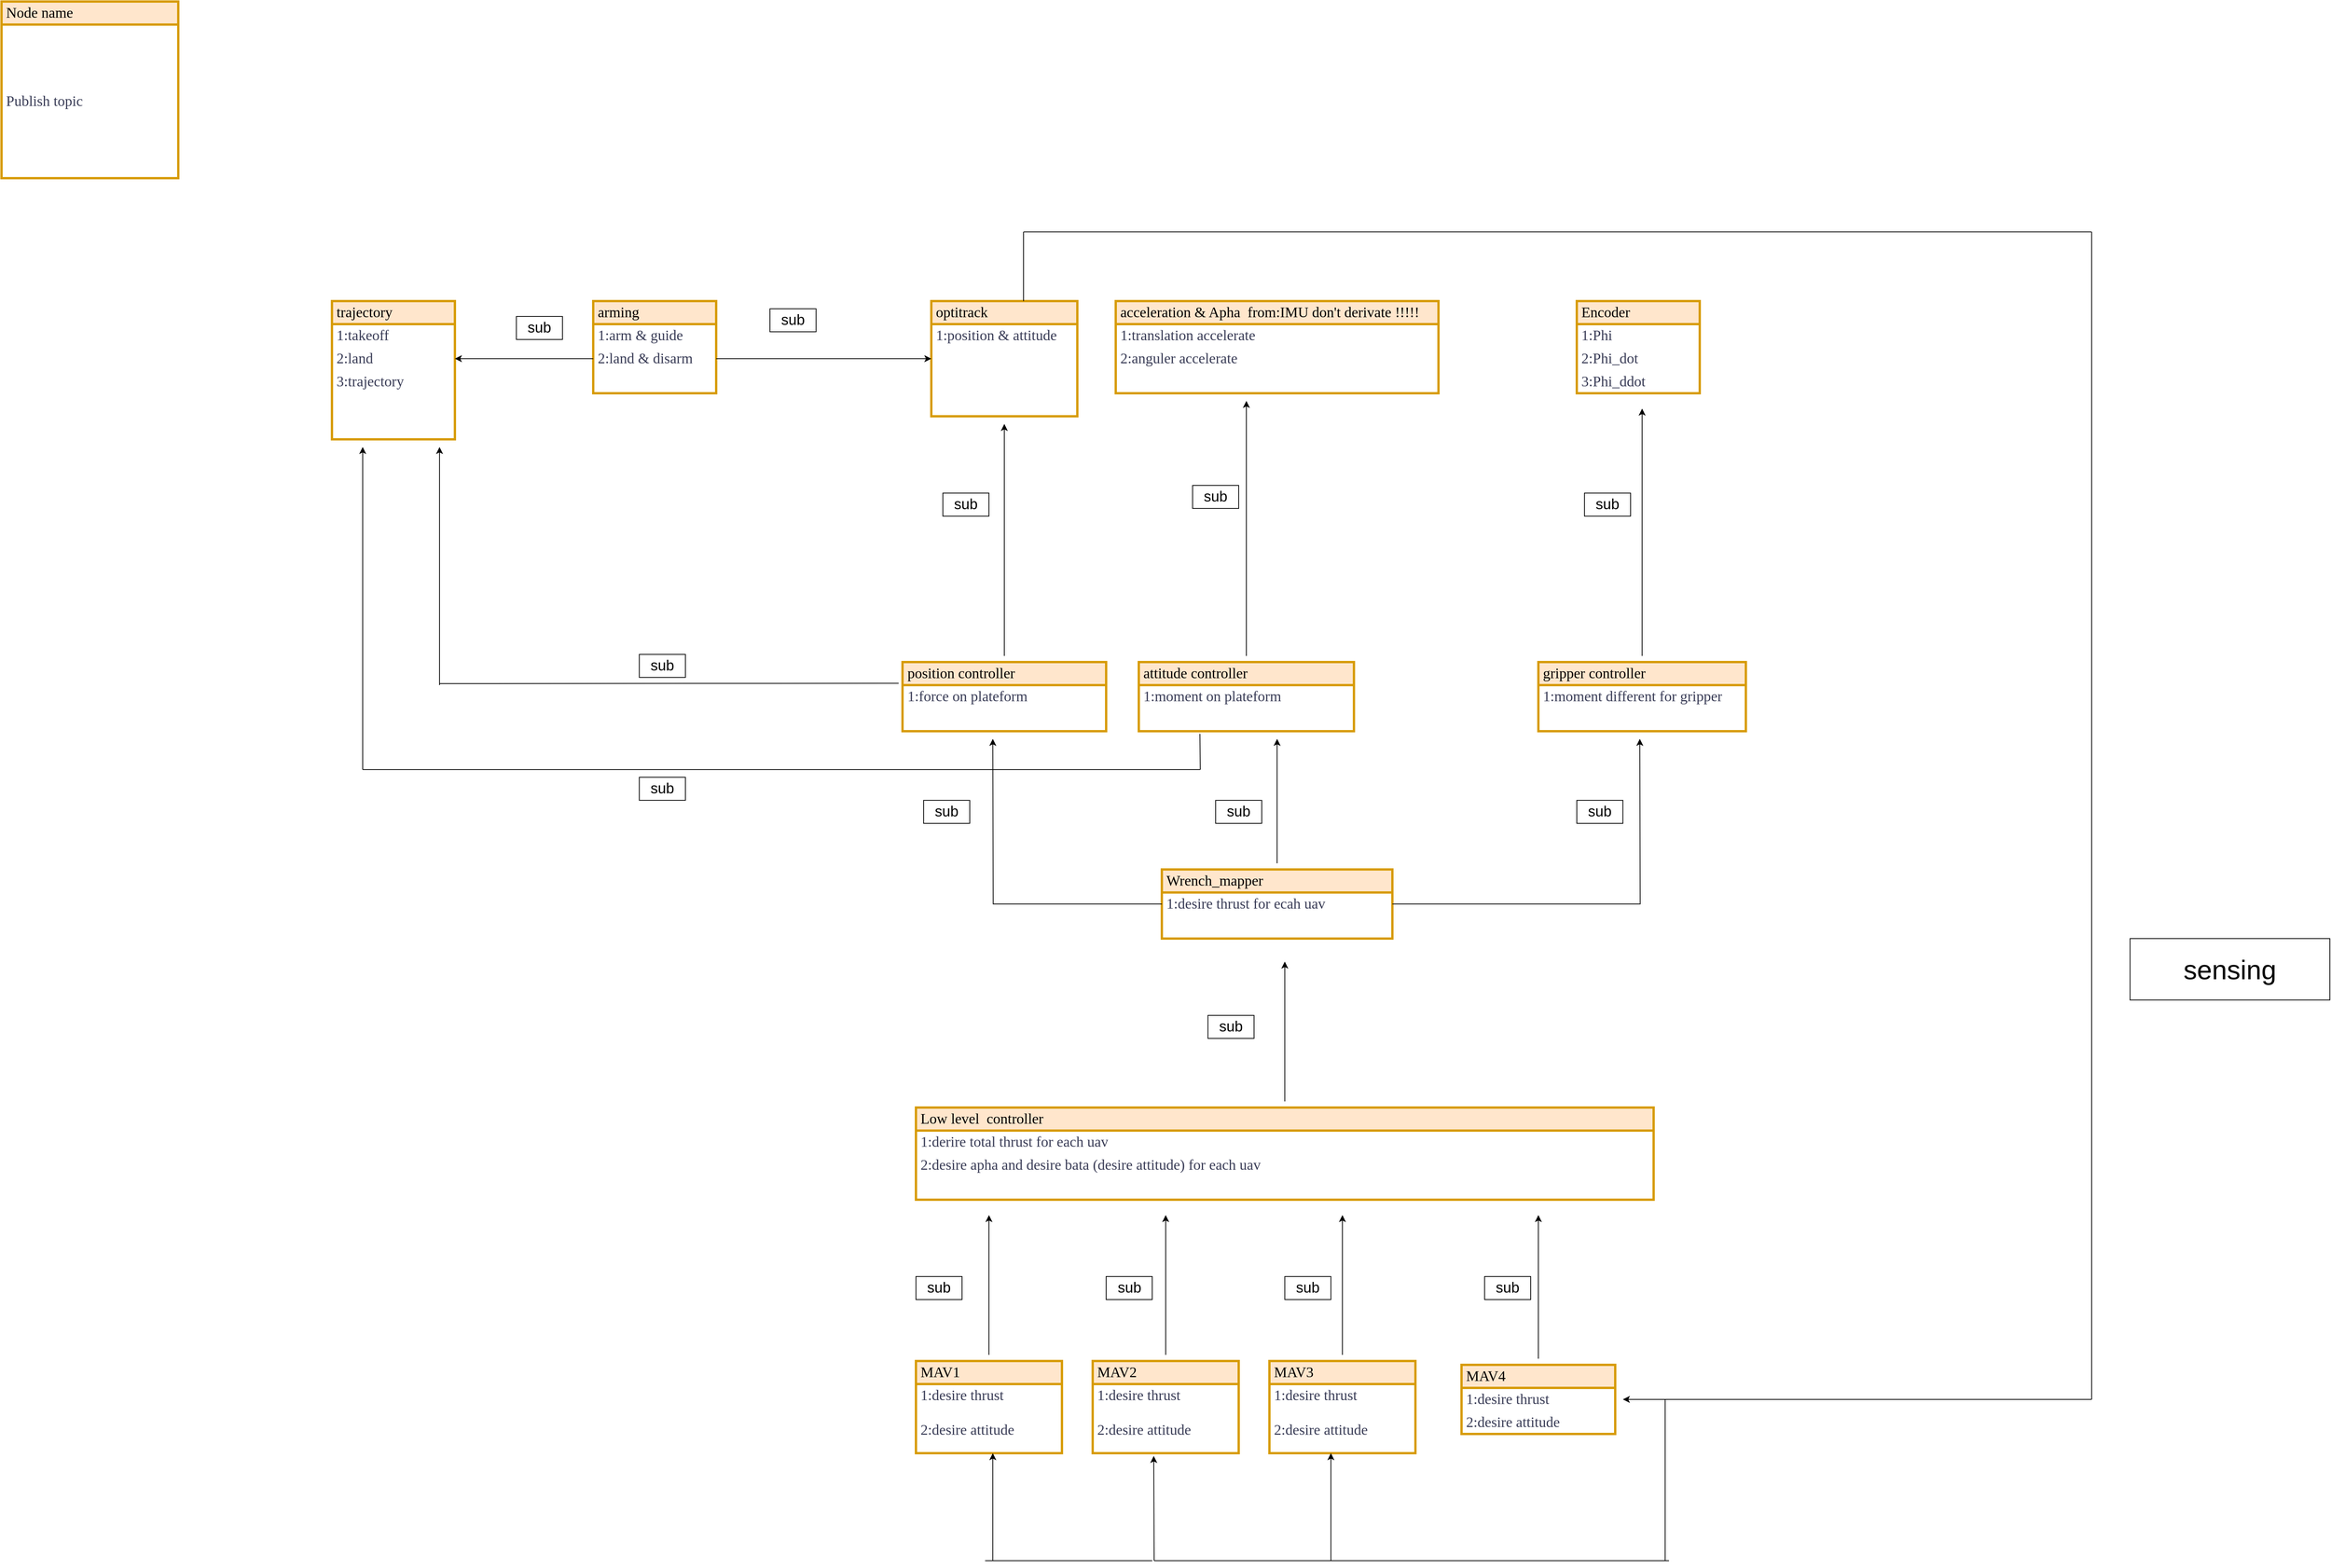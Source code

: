<mxfile version="23.1.1" type="github">
  <diagram name="第 1 页" id="OqDtIJGSf-YPzuiZSjEt">
    <mxGraphModel dx="6314" dy="4362" grid="1" gridSize="10" guides="1" tooltips="1" connect="1" arrows="1" fold="1" page="1" pageScale="1" pageWidth="4681" pageHeight="3300" math="0" shadow="0">
      <root>
        <mxCell id="0" />
        <mxCell id="1" parent="0" />
        <mxCell id="TXCej7L_n-7z-eu7B_dZ-6" value="trajectory" style="swimlane;fontStyle=0;childLayout=stackLayout;horizontal=1;startSize=30;horizontalStack=0;resizeParent=1;resizeParentMax=0;resizeLast=0;collapsible=1;marginBottom=0;whiteSpace=wrap;html=1;labelBackgroundColor=none;strokeWidth=3;align=left;verticalAlign=middle;spacingLeft=4;spacingRight=4;fontFamily=Times New Roman;fontSize=19;fillColor=#ffe6cc;strokeColor=#d79b00;perimeterSpacing=8;swimlaneLine=1;rounded=0;glass=0;shadow=0;" parent="1" vertex="1">
          <mxGeometry x="430" y="220" width="160" height="180" as="geometry" />
        </mxCell>
        <mxCell id="TXCej7L_n-7z-eu7B_dZ-7" value="1:takeoff" style="text;strokeColor=none;fillColor=none;align=left;verticalAlign=middle;spacingLeft=4;spacingRight=4;overflow=hidden;points=[[0,0.5],[1,0.5]];portConstraint=eastwest;rotatable=0;whiteSpace=wrap;html=1;fontSize=19;fontFamily=Times New Roman;fontColor=#393C56;" parent="TXCej7L_n-7z-eu7B_dZ-6" vertex="1">
          <mxGeometry y="30" width="160" height="30" as="geometry" />
        </mxCell>
        <mxCell id="TXCej7L_n-7z-eu7B_dZ-8" value="2:land" style="text;strokeColor=none;fillColor=none;align=left;verticalAlign=middle;spacingLeft=4;spacingRight=4;overflow=hidden;points=[[0,0.5],[1,0.5]];portConstraint=eastwest;rotatable=0;whiteSpace=wrap;html=1;fontSize=19;fontFamily=Times New Roman;fontColor=#393C56;" parent="TXCej7L_n-7z-eu7B_dZ-6" vertex="1">
          <mxGeometry y="60" width="160" height="30" as="geometry" />
        </mxCell>
        <mxCell id="TXCej7L_n-7z-eu7B_dZ-9" value="3:trajectory" style="text;strokeColor=none;fillColor=none;align=left;verticalAlign=middle;spacingLeft=4;spacingRight=4;overflow=hidden;points=[[0,0.5],[1,0.5]];portConstraint=eastwest;rotatable=0;whiteSpace=wrap;html=1;fontSize=19;fontFamily=Times New Roman;fontColor=#393C56;" parent="TXCej7L_n-7z-eu7B_dZ-6" vertex="1">
          <mxGeometry y="90" width="160" height="30" as="geometry" />
        </mxCell>
        <mxCell id="TXCej7L_n-7z-eu7B_dZ-11" style="text;strokeColor=none;fillColor=none;align=left;verticalAlign=middle;spacingLeft=4;spacingRight=4;overflow=hidden;points=[[0,0.5],[1,0.5]];portConstraint=eastwest;rotatable=0;whiteSpace=wrap;html=1;fontSize=19;fontFamily=Times New Roman;fontColor=#393C56;" parent="TXCej7L_n-7z-eu7B_dZ-6" vertex="1">
          <mxGeometry y="120" width="160" height="30" as="geometry" />
        </mxCell>
        <mxCell id="TXCej7L_n-7z-eu7B_dZ-10" style="text;strokeColor=none;fillColor=none;align=left;verticalAlign=middle;spacingLeft=4;spacingRight=4;overflow=hidden;points=[[0,0.5],[1,0.5]];portConstraint=eastwest;rotatable=0;whiteSpace=wrap;html=1;fontSize=19;fontFamily=Times New Roman;fontColor=#393C56;" parent="TXCej7L_n-7z-eu7B_dZ-6" vertex="1">
          <mxGeometry y="150" width="160" height="30" as="geometry" />
        </mxCell>
        <mxCell id="TXCej7L_n-7z-eu7B_dZ-40" value="arming" style="swimlane;fontStyle=0;childLayout=stackLayout;horizontal=1;startSize=30;horizontalStack=0;resizeParent=1;resizeParentMax=0;resizeLast=0;collapsible=1;marginBottom=0;whiteSpace=wrap;html=1;labelBackgroundColor=none;strokeWidth=3;align=left;verticalAlign=middle;spacingLeft=4;spacingRight=4;fontFamily=Times New Roman;fontSize=19;fillColor=#ffe6cc;strokeColor=#d79b00;perimeterSpacing=8;swimlaneLine=1;rounded=0;glass=0;shadow=0;" parent="1" vertex="1">
          <mxGeometry x="770" y="220" width="160" height="120" as="geometry" />
        </mxCell>
        <mxCell id="TXCej7L_n-7z-eu7B_dZ-41" value="1:arm &amp;amp; guide" style="text;strokeColor=none;fillColor=none;align=left;verticalAlign=middle;spacingLeft=4;spacingRight=4;overflow=hidden;points=[[0,0.5],[1,0.5]];portConstraint=eastwest;rotatable=0;whiteSpace=wrap;html=1;fontSize=19;fontFamily=Times New Roman;fontColor=#393C56;" parent="TXCej7L_n-7z-eu7B_dZ-40" vertex="1">
          <mxGeometry y="30" width="160" height="30" as="geometry" />
        </mxCell>
        <mxCell id="TXCej7L_n-7z-eu7B_dZ-42" value="2:land &amp;amp; disarm" style="text;strokeColor=none;fillColor=none;align=left;verticalAlign=middle;spacingLeft=4;spacingRight=4;overflow=hidden;points=[[0,0.5],[1,0.5]];portConstraint=eastwest;rotatable=0;whiteSpace=wrap;html=1;fontSize=19;fontFamily=Times New Roman;fontColor=#393C56;" parent="TXCej7L_n-7z-eu7B_dZ-40" vertex="1">
          <mxGeometry y="60" width="160" height="30" as="geometry" />
        </mxCell>
        <mxCell id="TXCej7L_n-7z-eu7B_dZ-44" style="text;strokeColor=none;fillColor=none;align=left;verticalAlign=middle;spacingLeft=4;spacingRight=4;overflow=hidden;points=[[0,0.5],[1,0.5]];portConstraint=eastwest;rotatable=0;whiteSpace=wrap;html=1;fontSize=19;fontFamily=Times New Roman;fontColor=#393C56;" parent="TXCej7L_n-7z-eu7B_dZ-40" vertex="1">
          <mxGeometry y="90" width="160" height="30" as="geometry" />
        </mxCell>
        <mxCell id="moAXRxNZDRWnRZOmzwf8-1" value="optitrack&amp;nbsp;" style="swimlane;fontStyle=0;childLayout=stackLayout;horizontal=1;startSize=30;horizontalStack=0;resizeParent=1;resizeParentMax=0;resizeLast=0;collapsible=1;marginBottom=0;whiteSpace=wrap;html=1;labelBackgroundColor=none;strokeWidth=3;align=left;verticalAlign=middle;spacingLeft=4;spacingRight=4;fontFamily=Times New Roman;fontSize=19;fillColor=#ffe6cc;strokeColor=#d79b00;perimeterSpacing=8;swimlaneLine=1;rounded=0;glass=0;shadow=0;" parent="1" vertex="1">
          <mxGeometry x="1210" y="220" width="190" height="150" as="geometry" />
        </mxCell>
        <mxCell id="moAXRxNZDRWnRZOmzwf8-2" value="1:position &amp;amp; attitude" style="text;strokeColor=none;fillColor=none;align=left;verticalAlign=middle;spacingLeft=4;spacingRight=4;overflow=hidden;points=[[0,0.5],[1,0.5]];portConstraint=eastwest;rotatable=0;whiteSpace=wrap;html=1;fontSize=19;fontFamily=Times New Roman;fontColor=#393C56;" parent="moAXRxNZDRWnRZOmzwf8-1" vertex="1">
          <mxGeometry y="30" width="190" height="30" as="geometry" />
        </mxCell>
        <mxCell id="moAXRxNZDRWnRZOmzwf8-5" style="text;strokeColor=none;fillColor=none;align=left;verticalAlign=middle;spacingLeft=4;spacingRight=4;overflow=hidden;points=[[0,0.5],[1,0.5]];portConstraint=eastwest;rotatable=0;whiteSpace=wrap;html=1;fontSize=19;fontFamily=Times New Roman;fontColor=#393C56;" parent="moAXRxNZDRWnRZOmzwf8-1" vertex="1">
          <mxGeometry y="60" width="190" height="30" as="geometry" />
        </mxCell>
        <mxCell id="moAXRxNZDRWnRZOmzwf8-6" style="text;strokeColor=none;fillColor=none;align=left;verticalAlign=middle;spacingLeft=4;spacingRight=4;overflow=hidden;points=[[0,0.5],[1,0.5]];portConstraint=eastwest;rotatable=0;whiteSpace=wrap;html=1;fontSize=19;fontFamily=Times New Roman;fontColor=#393C56;" parent="moAXRxNZDRWnRZOmzwf8-1" vertex="1">
          <mxGeometry y="90" width="190" height="60" as="geometry" />
        </mxCell>
        <mxCell id="TXCej7L_n-7z-eu7B_dZ-45" style="text;strokeColor=none;fillColor=none;align=left;verticalAlign=middle;spacingLeft=4;spacingRight=4;overflow=hidden;points=[[0,0.5],[1,0.5]];portConstraint=eastwest;rotatable=0;whiteSpace=wrap;html=1;fontSize=19;fontFamily=Times New Roman;fontColor=#393C56;" parent="1" vertex="1">
          <mxGeometry x="780" y="340" width="160" height="30" as="geometry" />
        </mxCell>
        <mxCell id="moAXRxNZDRWnRZOmzwf8-22" value="&lt;font style=&quot;font-size: 19px;&quot;&gt;sub&lt;/font&gt;" style="text;html=1;strokeColor=default;fillColor=none;align=center;verticalAlign=middle;whiteSpace=wrap;rounded=0;strokeWidth=1;fontSize=19;" parent="1" vertex="1">
          <mxGeometry x="1000" y="230" width="60" height="30" as="geometry" />
        </mxCell>
        <mxCell id="moAXRxNZDRWnRZOmzwf8-27" value="&lt;font style=&quot;font-size: 19px;&quot;&gt;sub&lt;/font&gt;" style="text;html=1;strokeColor=default;fillColor=none;align=center;verticalAlign=middle;whiteSpace=wrap;rounded=0;strokeWidth=1;fontSize=19;" parent="1" vertex="1">
          <mxGeometry x="670" y="240" width="60" height="30" as="geometry" />
        </mxCell>
        <mxCell id="UxT026qq_gi9QrEti8YS-33" style="edgeStyle=orthogonalEdgeStyle;rounded=0;orthogonalLoop=1;jettySize=auto;html=1;fontSize=19;" edge="1" parent="1" source="UxT026qq_gi9QrEti8YS-1">
          <mxGeometry relative="1" as="geometry">
            <mxPoint x="1305" y="380" as="targetPoint" />
          </mxGeometry>
        </mxCell>
        <mxCell id="UxT026qq_gi9QrEti8YS-1" value="position controller" style="swimlane;fontStyle=0;childLayout=stackLayout;horizontal=1;startSize=30;horizontalStack=0;resizeParent=1;resizeParentMax=0;resizeLast=0;collapsible=1;marginBottom=0;whiteSpace=wrap;html=1;labelBackgroundColor=none;strokeWidth=3;align=left;verticalAlign=middle;spacingLeft=4;spacingRight=4;fontFamily=Times New Roman;fontSize=19;fillColor=#ffe6cc;strokeColor=#d79b00;perimeterSpacing=8;swimlaneLine=1;rounded=0;glass=0;shadow=0;" vertex="1" parent="1">
          <mxGeometry x="1172.5" y="690" width="265" height="90" as="geometry" />
        </mxCell>
        <mxCell id="UxT026qq_gi9QrEti8YS-2" value="1:force on plateform" style="text;strokeColor=none;fillColor=none;align=left;verticalAlign=middle;spacingLeft=4;spacingRight=4;overflow=hidden;points=[[0,0.5],[1,0.5]];portConstraint=eastwest;rotatable=0;whiteSpace=wrap;html=1;fontSize=19;fontFamily=Times New Roman;fontColor=#393C56;" vertex="1" parent="UxT026qq_gi9QrEti8YS-1">
          <mxGeometry y="30" width="265" height="30" as="geometry" />
        </mxCell>
        <mxCell id="UxT026qq_gi9QrEti8YS-4" style="text;strokeColor=none;fillColor=none;align=left;verticalAlign=middle;spacingLeft=4;spacingRight=4;overflow=hidden;points=[[0,0.5],[1,0.5]];portConstraint=eastwest;rotatable=0;whiteSpace=wrap;html=1;fontSize=19;fontFamily=Times New Roman;fontColor=#393C56;" vertex="1" parent="UxT026qq_gi9QrEti8YS-1">
          <mxGeometry y="60" width="265" height="30" as="geometry" />
        </mxCell>
        <mxCell id="UxT026qq_gi9QrEti8YS-36" style="edgeStyle=orthogonalEdgeStyle;rounded=0;orthogonalLoop=1;jettySize=auto;html=1;fontSize=19;" edge="1" parent="1" source="UxT026qq_gi9QrEti8YS-5">
          <mxGeometry relative="1" as="geometry">
            <mxPoint x="1620" y="350" as="targetPoint" />
          </mxGeometry>
        </mxCell>
        <mxCell id="UxT026qq_gi9QrEti8YS-5" value="attitude controller" style="swimlane;fontStyle=0;childLayout=stackLayout;horizontal=1;startSize=30;horizontalStack=0;resizeParent=1;resizeParentMax=0;resizeLast=0;collapsible=1;marginBottom=0;whiteSpace=wrap;html=1;labelBackgroundColor=none;strokeWidth=3;align=left;verticalAlign=middle;spacingLeft=4;spacingRight=4;fontFamily=Times New Roman;fontSize=19;fillColor=#ffe6cc;strokeColor=#d79b00;perimeterSpacing=8;swimlaneLine=1;rounded=0;glass=0;shadow=0;" vertex="1" parent="1">
          <mxGeometry x="1480" y="690" width="280" height="90" as="geometry" />
        </mxCell>
        <mxCell id="UxT026qq_gi9QrEti8YS-6" value="1:moment on plateform" style="text;strokeColor=none;fillColor=none;align=left;verticalAlign=middle;spacingLeft=4;spacingRight=4;overflow=hidden;points=[[0,0.5],[1,0.5]];portConstraint=eastwest;rotatable=0;whiteSpace=wrap;html=1;fontSize=19;fontFamily=Times New Roman;fontColor=#393C56;" vertex="1" parent="UxT026qq_gi9QrEti8YS-5">
          <mxGeometry y="30" width="280" height="30" as="geometry" />
        </mxCell>
        <mxCell id="UxT026qq_gi9QrEti8YS-8" style="text;strokeColor=none;fillColor=none;align=left;verticalAlign=middle;spacingLeft=4;spacingRight=4;overflow=hidden;points=[[0,0.5],[1,0.5]];portConstraint=eastwest;rotatable=0;whiteSpace=wrap;html=1;fontSize=19;fontFamily=Times New Roman;fontColor=#393C56;" vertex="1" parent="UxT026qq_gi9QrEti8YS-5">
          <mxGeometry y="60" width="280" height="30" as="geometry" />
        </mxCell>
        <mxCell id="UxT026qq_gi9QrEti8YS-41" style="edgeStyle=orthogonalEdgeStyle;rounded=0;orthogonalLoop=1;jettySize=auto;html=1;fontSize=19;" edge="1" parent="1" source="UxT026qq_gi9QrEti8YS-9">
          <mxGeometry relative="1" as="geometry">
            <mxPoint x="2135" y="360" as="targetPoint" />
          </mxGeometry>
        </mxCell>
        <mxCell id="UxT026qq_gi9QrEti8YS-9" value="gripper controller" style="swimlane;fontStyle=0;childLayout=stackLayout;horizontal=1;startSize=30;horizontalStack=0;resizeParent=1;resizeParentMax=0;resizeLast=0;collapsible=1;marginBottom=0;whiteSpace=wrap;html=1;labelBackgroundColor=none;strokeWidth=3;align=left;verticalAlign=middle;spacingLeft=4;spacingRight=4;fontFamily=Times New Roman;fontSize=19;fillColor=#ffe6cc;strokeColor=#d79b00;perimeterSpacing=8;swimlaneLine=1;rounded=0;glass=0;shadow=0;" vertex="1" parent="1">
          <mxGeometry x="2000" y="690" width="270" height="90" as="geometry" />
        </mxCell>
        <mxCell id="UxT026qq_gi9QrEti8YS-10" value="1:moment different for gripper" style="text;strokeColor=none;fillColor=none;align=left;verticalAlign=middle;spacingLeft=4;spacingRight=4;overflow=hidden;points=[[0,0.5],[1,0.5]];portConstraint=eastwest;rotatable=0;whiteSpace=wrap;html=1;fontSize=19;fontFamily=Times New Roman;fontColor=#393C56;" vertex="1" parent="UxT026qq_gi9QrEti8YS-9">
          <mxGeometry y="30" width="270" height="30" as="geometry" />
        </mxCell>
        <mxCell id="UxT026qq_gi9QrEti8YS-12" style="text;strokeColor=none;fillColor=none;align=left;verticalAlign=middle;spacingLeft=4;spacingRight=4;overflow=hidden;points=[[0,0.5],[1,0.5]];portConstraint=eastwest;rotatable=0;whiteSpace=wrap;html=1;fontSize=19;fontFamily=Times New Roman;fontColor=#393C56;" vertex="1" parent="UxT026qq_gi9QrEti8YS-9">
          <mxGeometry y="60" width="270" height="30" as="geometry" />
        </mxCell>
        <mxCell id="UxT026qq_gi9QrEti8YS-13" value="Encoder" style="swimlane;fontStyle=0;childLayout=stackLayout;horizontal=1;startSize=30;horizontalStack=0;resizeParent=1;resizeParentMax=0;resizeLast=0;collapsible=1;marginBottom=0;whiteSpace=wrap;html=1;labelBackgroundColor=none;strokeWidth=3;align=left;verticalAlign=middle;spacingLeft=4;spacingRight=4;fontFamily=Times New Roman;fontSize=19;fillColor=#ffe6cc;strokeColor=#d79b00;perimeterSpacing=8;swimlaneLine=1;rounded=0;glass=0;shadow=0;" vertex="1" parent="1">
          <mxGeometry x="2050" y="220" width="160" height="120" as="geometry" />
        </mxCell>
        <mxCell id="UxT026qq_gi9QrEti8YS-14" value="1:Phi" style="text;strokeColor=none;fillColor=none;align=left;verticalAlign=middle;spacingLeft=4;spacingRight=4;overflow=hidden;points=[[0,0.5],[1,0.5]];portConstraint=eastwest;rotatable=0;whiteSpace=wrap;html=1;fontSize=19;fontFamily=Times New Roman;fontColor=#393C56;" vertex="1" parent="UxT026qq_gi9QrEti8YS-13">
          <mxGeometry y="30" width="160" height="30" as="geometry" />
        </mxCell>
        <mxCell id="UxT026qq_gi9QrEti8YS-15" value="2:Phi_dot" style="text;strokeColor=none;fillColor=none;align=left;verticalAlign=middle;spacingLeft=4;spacingRight=4;overflow=hidden;points=[[0,0.5],[1,0.5]];portConstraint=eastwest;rotatable=0;whiteSpace=wrap;html=1;fontSize=19;fontFamily=Times New Roman;fontColor=#393C56;" vertex="1" parent="UxT026qq_gi9QrEti8YS-13">
          <mxGeometry y="60" width="160" height="30" as="geometry" />
        </mxCell>
        <mxCell id="UxT026qq_gi9QrEti8YS-16" value="3:Phi_ddot" style="text;strokeColor=none;fillColor=none;align=left;verticalAlign=middle;spacingLeft=4;spacingRight=4;overflow=hidden;points=[[0,0.5],[1,0.5]];portConstraint=eastwest;rotatable=0;whiteSpace=wrap;html=1;fontSize=19;fontFamily=Times New Roman;fontColor=#393C56;" vertex="1" parent="UxT026qq_gi9QrEti8YS-13">
          <mxGeometry y="90" width="160" height="30" as="geometry" />
        </mxCell>
        <mxCell id="UxT026qq_gi9QrEti8YS-17" value="acceleration &amp;amp; Apha&amp;nbsp; from:IMU don&#39;t derivate !!!!!" style="swimlane;fontStyle=0;childLayout=stackLayout;horizontal=1;startSize=30;horizontalStack=0;resizeParent=1;resizeParentMax=0;resizeLast=0;collapsible=1;marginBottom=0;whiteSpace=wrap;html=1;labelBackgroundColor=none;strokeWidth=3;align=left;verticalAlign=middle;spacingLeft=4;spacingRight=4;fontFamily=Times New Roman;fontSize=19;fillColor=#ffe6cc;strokeColor=#d79b00;perimeterSpacing=8;swimlaneLine=1;rounded=0;glass=0;shadow=0;" vertex="1" parent="1">
          <mxGeometry x="1450" y="220" width="420" height="120" as="geometry" />
        </mxCell>
        <mxCell id="UxT026qq_gi9QrEti8YS-18" value="1:translation accelerate" style="text;strokeColor=none;fillColor=none;align=left;verticalAlign=middle;spacingLeft=4;spacingRight=4;overflow=hidden;points=[[0,0.5],[1,0.5]];portConstraint=eastwest;rotatable=0;whiteSpace=wrap;html=1;fontSize=19;fontFamily=Times New Roman;fontColor=#393C56;" vertex="1" parent="UxT026qq_gi9QrEti8YS-17">
          <mxGeometry y="30" width="420" height="30" as="geometry" />
        </mxCell>
        <mxCell id="UxT026qq_gi9QrEti8YS-19" value="2:anguler accelerate" style="text;strokeColor=none;fillColor=none;align=left;verticalAlign=middle;spacingLeft=4;spacingRight=4;overflow=hidden;points=[[0,0.5],[1,0.5]];portConstraint=eastwest;rotatable=0;whiteSpace=wrap;html=1;fontSize=19;fontFamily=Times New Roman;fontColor=#393C56;" vertex="1" parent="UxT026qq_gi9QrEti8YS-17">
          <mxGeometry y="60" width="420" height="30" as="geometry" />
        </mxCell>
        <mxCell id="UxT026qq_gi9QrEti8YS-20" style="text;strokeColor=none;fillColor=none;align=left;verticalAlign=middle;spacingLeft=4;spacingRight=4;overflow=hidden;points=[[0,0.5],[1,0.5]];portConstraint=eastwest;rotatable=0;whiteSpace=wrap;html=1;fontSize=19;fontFamily=Times New Roman;fontColor=#393C56;" vertex="1" parent="UxT026qq_gi9QrEti8YS-17">
          <mxGeometry y="90" width="420" height="30" as="geometry" />
        </mxCell>
        <mxCell id="UxT026qq_gi9QrEti8YS-48" style="edgeStyle=orthogonalEdgeStyle;rounded=0;orthogonalLoop=1;jettySize=auto;html=1;fontSize=19;" edge="1" parent="1" source="UxT026qq_gi9QrEti8YS-21">
          <mxGeometry relative="1" as="geometry">
            <mxPoint x="1660" y="790" as="targetPoint" />
          </mxGeometry>
        </mxCell>
        <mxCell id="UxT026qq_gi9QrEti8YS-21" value="Wrench_mapper" style="swimlane;fontStyle=0;childLayout=stackLayout;horizontal=1;startSize=30;horizontalStack=0;resizeParent=1;resizeParentMax=0;resizeLast=0;collapsible=1;marginBottom=0;whiteSpace=wrap;html=1;labelBackgroundColor=none;strokeWidth=3;align=left;verticalAlign=middle;spacingLeft=4;spacingRight=4;fontFamily=Times New Roman;fontSize=19;fillColor=#ffe6cc;strokeColor=#d79b00;perimeterSpacing=8;swimlaneLine=1;rounded=0;glass=0;shadow=0;" vertex="1" parent="1">
          <mxGeometry x="1510" y="960" width="300" height="90" as="geometry" />
        </mxCell>
        <mxCell id="UxT026qq_gi9QrEti8YS-42" style="edgeStyle=orthogonalEdgeStyle;rounded=0;orthogonalLoop=1;jettySize=auto;html=1;fontSize=19;" edge="1" parent="UxT026qq_gi9QrEti8YS-21" source="UxT026qq_gi9QrEti8YS-22">
          <mxGeometry relative="1" as="geometry">
            <mxPoint x="-220" y="-170" as="targetPoint" />
          </mxGeometry>
        </mxCell>
        <mxCell id="UxT026qq_gi9QrEti8YS-44" style="edgeStyle=orthogonalEdgeStyle;rounded=0;orthogonalLoop=1;jettySize=auto;html=1;fontSize=19;" edge="1" parent="UxT026qq_gi9QrEti8YS-21" source="UxT026qq_gi9QrEti8YS-22">
          <mxGeometry relative="1" as="geometry">
            <mxPoint x="622.0" y="-170" as="targetPoint" />
          </mxGeometry>
        </mxCell>
        <mxCell id="UxT026qq_gi9QrEti8YS-22" value="1:desire thrust for ecah uav" style="text;strokeColor=none;fillColor=none;align=left;verticalAlign=middle;spacingLeft=4;spacingRight=4;overflow=hidden;points=[[0,0.5],[1,0.5]];portConstraint=eastwest;rotatable=0;whiteSpace=wrap;html=1;fontSize=19;fontFamily=Times New Roman;fontColor=#393C56;" vertex="1" parent="UxT026qq_gi9QrEti8YS-21">
          <mxGeometry y="30" width="300" height="30" as="geometry" />
        </mxCell>
        <mxCell id="UxT026qq_gi9QrEti8YS-24" style="text;strokeColor=none;fillColor=none;align=left;verticalAlign=middle;spacingLeft=4;spacingRight=4;overflow=hidden;points=[[0,0.5],[1,0.5]];portConstraint=eastwest;rotatable=0;whiteSpace=wrap;html=1;fontSize=19;fontFamily=Times New Roman;fontColor=#393C56;" vertex="1" parent="UxT026qq_gi9QrEti8YS-21">
          <mxGeometry y="60" width="300" height="30" as="geometry" />
        </mxCell>
        <mxCell id="UxT026qq_gi9QrEti8YS-25" value="&lt;font style=&quot;font-size: 19px;&quot;&gt;Node name&lt;/font&gt;" style="swimlane;fontStyle=0;childLayout=stackLayout;horizontal=1;startSize=30;horizontalStack=0;resizeParent=1;resizeParentMax=0;resizeLast=0;collapsible=1;marginBottom=0;whiteSpace=wrap;html=1;labelBackgroundColor=none;strokeWidth=3;align=left;verticalAlign=middle;spacingLeft=4;spacingRight=4;fontFamily=Times New Roman;fontSize=19;fillColor=#ffe6cc;strokeColor=#d79b00;perimeterSpacing=8;swimlaneLine=1;rounded=0;glass=0;shadow=0;" vertex="1" parent="1">
          <mxGeometry y="-170" width="230" height="230" as="geometry" />
        </mxCell>
        <mxCell id="UxT026qq_gi9QrEti8YS-26" value="&lt;font style=&quot;font-size: 19px;&quot;&gt;Publish topic&lt;/font&gt;" style="text;strokeColor=none;fillColor=none;align=left;verticalAlign=middle;spacingLeft=4;spacingRight=4;overflow=hidden;points=[[0,0.5],[1,0.5]];portConstraint=eastwest;rotatable=0;whiteSpace=wrap;html=1;fontSize=19;fontFamily=Times New Roman;fontColor=#393C56;" vertex="1" parent="UxT026qq_gi9QrEti8YS-25">
          <mxGeometry y="30" width="230" height="200" as="geometry" />
        </mxCell>
        <mxCell id="UxT026qq_gi9QrEti8YS-49" style="edgeStyle=orthogonalEdgeStyle;rounded=0;orthogonalLoop=1;jettySize=auto;html=1;fontSize=19;" edge="1" parent="1" source="UxT026qq_gi9QrEti8YS-29">
          <mxGeometry relative="1" as="geometry">
            <mxPoint x="1670" y="1080" as="targetPoint" />
          </mxGeometry>
        </mxCell>
        <mxCell id="UxT026qq_gi9QrEti8YS-29" value="Low level&amp;nbsp; controller" style="swimlane;fontStyle=0;childLayout=stackLayout;horizontal=1;startSize=30;horizontalStack=0;resizeParent=1;resizeParentMax=0;resizeLast=0;collapsible=1;marginBottom=0;whiteSpace=wrap;html=1;labelBackgroundColor=none;strokeWidth=3;align=left;verticalAlign=middle;spacingLeft=4;spacingRight=4;fontFamily=Times New Roman;fontSize=19;fillColor=#ffe6cc;strokeColor=#d79b00;perimeterSpacing=8;swimlaneLine=1;rounded=0;glass=0;shadow=0;" vertex="1" parent="1">
          <mxGeometry x="1190" y="1270" width="960" height="120" as="geometry" />
        </mxCell>
        <mxCell id="UxT026qq_gi9QrEti8YS-30" value="1:derire total thrust for each uav" style="text;strokeColor=none;fillColor=none;align=left;verticalAlign=middle;spacingLeft=4;spacingRight=4;overflow=hidden;points=[[0,0.5],[1,0.5]];portConstraint=eastwest;rotatable=0;whiteSpace=wrap;html=1;fontSize=19;fontFamily=Times New Roman;fontColor=#393C56;" vertex="1" parent="UxT026qq_gi9QrEti8YS-29">
          <mxGeometry y="30" width="960" height="30" as="geometry" />
        </mxCell>
        <mxCell id="UxT026qq_gi9QrEti8YS-32" value="2:desire apha and desire bata (desire attitude) for each uav" style="text;strokeColor=none;fillColor=none;align=left;verticalAlign=middle;spacingLeft=4;spacingRight=4;overflow=hidden;points=[[0,0.5],[1,0.5]];portConstraint=eastwest;rotatable=0;whiteSpace=wrap;html=1;fontSize=19;fontFamily=Times New Roman;fontColor=#393C56;" vertex="1" parent="UxT026qq_gi9QrEti8YS-29">
          <mxGeometry y="60" width="960" height="30" as="geometry" />
        </mxCell>
        <mxCell id="UxT026qq_gi9QrEti8YS-31" style="text;strokeColor=none;fillColor=none;align=left;verticalAlign=middle;spacingLeft=4;spacingRight=4;overflow=hidden;points=[[0,0.5],[1,0.5]];portConstraint=eastwest;rotatable=0;whiteSpace=wrap;html=1;fontSize=19;fontFamily=Times New Roman;fontColor=#393C56;" vertex="1" parent="UxT026qq_gi9QrEti8YS-29">
          <mxGeometry y="90" width="960" height="30" as="geometry" />
        </mxCell>
        <mxCell id="UxT026qq_gi9QrEti8YS-34" style="edgeStyle=orthogonalEdgeStyle;rounded=0;orthogonalLoop=1;jettySize=auto;html=1;entryX=0;entryY=0.5;entryDx=0;entryDy=0;fontSize=19;" edge="1" parent="1" source="TXCej7L_n-7z-eu7B_dZ-42" target="moAXRxNZDRWnRZOmzwf8-5">
          <mxGeometry relative="1" as="geometry" />
        </mxCell>
        <mxCell id="UxT026qq_gi9QrEti8YS-35" style="edgeStyle=orthogonalEdgeStyle;rounded=0;orthogonalLoop=1;jettySize=auto;html=1;entryX=1;entryY=0.5;entryDx=0;entryDy=0;fontSize=19;" edge="1" parent="1" source="TXCej7L_n-7z-eu7B_dZ-42" target="TXCej7L_n-7z-eu7B_dZ-8">
          <mxGeometry relative="1" as="geometry" />
        </mxCell>
        <mxCell id="UxT026qq_gi9QrEti8YS-38" value="&lt;font style=&quot;font-size: 19px;&quot;&gt;sub&lt;/font&gt;" style="text;html=1;strokeColor=default;fillColor=none;align=center;verticalAlign=middle;whiteSpace=wrap;rounded=0;strokeWidth=1;fontSize=19;" vertex="1" parent="1">
          <mxGeometry x="1225" y="470" width="60" height="30" as="geometry" />
        </mxCell>
        <mxCell id="UxT026qq_gi9QrEti8YS-39" value="&lt;font style=&quot;font-size: 19px;&quot;&gt;sub&lt;/font&gt;" style="text;html=1;strokeColor=default;fillColor=none;align=center;verticalAlign=middle;whiteSpace=wrap;rounded=0;strokeWidth=1;fontSize=19;" vertex="1" parent="1">
          <mxGeometry x="1550" y="460" width="60" height="30" as="geometry" />
        </mxCell>
        <mxCell id="UxT026qq_gi9QrEti8YS-40" value="&lt;font style=&quot;font-size: 19px;&quot;&gt;sub&lt;/font&gt;" style="text;html=1;strokeColor=default;fillColor=none;align=center;verticalAlign=middle;whiteSpace=wrap;rounded=0;strokeWidth=1;fontSize=19;" vertex="1" parent="1">
          <mxGeometry x="2060" y="470" width="60" height="30" as="geometry" />
        </mxCell>
        <mxCell id="UxT026qq_gi9QrEti8YS-45" value="&lt;font style=&quot;font-size: 19px;&quot;&gt;sub&lt;/font&gt;" style="text;html=1;strokeColor=default;fillColor=none;align=center;verticalAlign=middle;whiteSpace=wrap;rounded=0;strokeWidth=1;fontSize=19;" vertex="1" parent="1">
          <mxGeometry x="1200" y="870" width="60" height="30" as="geometry" />
        </mxCell>
        <mxCell id="UxT026qq_gi9QrEti8YS-46" value="&lt;font style=&quot;font-size: 19px;&quot;&gt;sub&lt;/font&gt;" style="text;html=1;strokeColor=default;fillColor=none;align=center;verticalAlign=middle;whiteSpace=wrap;rounded=0;strokeWidth=1;fontSize=19;" vertex="1" parent="1">
          <mxGeometry x="1580" y="870" width="60" height="30" as="geometry" />
        </mxCell>
        <mxCell id="UxT026qq_gi9QrEti8YS-47" value="&lt;font style=&quot;font-size: 19px;&quot;&gt;sub&lt;/font&gt;" style="text;html=1;strokeColor=default;fillColor=none;align=center;verticalAlign=middle;whiteSpace=wrap;rounded=0;strokeWidth=1;fontSize=19;" vertex="1" parent="1">
          <mxGeometry x="2050" y="870" width="60" height="30" as="geometry" />
        </mxCell>
        <mxCell id="UxT026qq_gi9QrEti8YS-66" style="edgeStyle=orthogonalEdgeStyle;rounded=0;orthogonalLoop=1;jettySize=auto;html=1;fontSize=19;" edge="1" parent="1" source="UxT026qq_gi9QrEti8YS-50">
          <mxGeometry relative="1" as="geometry">
            <mxPoint x="1285" y="1410" as="targetPoint" />
          </mxGeometry>
        </mxCell>
        <mxCell id="UxT026qq_gi9QrEti8YS-50" value="MAV1" style="swimlane;fontStyle=0;childLayout=stackLayout;horizontal=1;startSize=30;horizontalStack=0;resizeParent=1;resizeParentMax=0;resizeLast=0;collapsible=1;marginBottom=0;whiteSpace=wrap;html=1;labelBackgroundColor=none;strokeWidth=3;align=left;verticalAlign=middle;spacingLeft=4;spacingRight=4;fontFamily=Times New Roman;fontSize=19;fillColor=#ffe6cc;strokeColor=#d79b00;perimeterSpacing=8;swimlaneLine=1;rounded=0;glass=0;shadow=0;" vertex="1" parent="1">
          <mxGeometry x="1190" y="1600" width="190" height="120" as="geometry" />
        </mxCell>
        <mxCell id="UxT026qq_gi9QrEti8YS-52" value="1:desire thrust" style="text;strokeColor=none;fillColor=none;align=left;verticalAlign=middle;spacingLeft=4;spacingRight=4;overflow=hidden;points=[[0,0.5],[1,0.5]];portConstraint=eastwest;rotatable=0;whiteSpace=wrap;html=1;fontSize=19;fontFamily=Times New Roman;fontColor=#393C56;" vertex="1" parent="UxT026qq_gi9QrEti8YS-50">
          <mxGeometry y="30" width="190" height="30" as="geometry" />
        </mxCell>
        <mxCell id="UxT026qq_gi9QrEti8YS-53" value="2:desire attitude" style="text;strokeColor=none;fillColor=none;align=left;verticalAlign=middle;spacingLeft=4;spacingRight=4;overflow=hidden;points=[[0,0.5],[1,0.5]];portConstraint=eastwest;rotatable=0;whiteSpace=wrap;html=1;fontSize=19;fontFamily=Times New Roman;fontColor=#393C56;" vertex="1" parent="UxT026qq_gi9QrEti8YS-50">
          <mxGeometry y="60" width="190" height="60" as="geometry" />
        </mxCell>
        <mxCell id="UxT026qq_gi9QrEti8YS-67" style="edgeStyle=orthogonalEdgeStyle;rounded=0;orthogonalLoop=1;jettySize=auto;html=1;fontSize=19;" edge="1" parent="1" source="UxT026qq_gi9QrEti8YS-54">
          <mxGeometry relative="1" as="geometry">
            <mxPoint x="1515" y="1410" as="targetPoint" />
          </mxGeometry>
        </mxCell>
        <mxCell id="UxT026qq_gi9QrEti8YS-54" value="MAV2" style="swimlane;fontStyle=0;childLayout=stackLayout;horizontal=1;startSize=30;horizontalStack=0;resizeParent=1;resizeParentMax=0;resizeLast=0;collapsible=1;marginBottom=0;whiteSpace=wrap;html=1;labelBackgroundColor=none;strokeWidth=3;align=left;verticalAlign=middle;spacingLeft=4;spacingRight=4;fontFamily=Times New Roman;fontSize=19;fillColor=#ffe6cc;strokeColor=#d79b00;perimeterSpacing=8;swimlaneLine=1;rounded=0;glass=0;shadow=0;" vertex="1" parent="1">
          <mxGeometry x="1420" y="1600" width="190" height="120" as="geometry" />
        </mxCell>
        <mxCell id="UxT026qq_gi9QrEti8YS-56" value="1:desire thrust" style="text;strokeColor=none;fillColor=none;align=left;verticalAlign=middle;spacingLeft=4;spacingRight=4;overflow=hidden;points=[[0,0.5],[1,0.5]];portConstraint=eastwest;rotatable=0;whiteSpace=wrap;html=1;fontSize=19;fontFamily=Times New Roman;fontColor=#393C56;" vertex="1" parent="UxT026qq_gi9QrEti8YS-54">
          <mxGeometry y="30" width="190" height="30" as="geometry" />
        </mxCell>
        <mxCell id="UxT026qq_gi9QrEti8YS-57" value="2:desire attitude" style="text;strokeColor=none;fillColor=none;align=left;verticalAlign=middle;spacingLeft=4;spacingRight=4;overflow=hidden;points=[[0,0.5],[1,0.5]];portConstraint=eastwest;rotatable=0;whiteSpace=wrap;html=1;fontSize=19;fontFamily=Times New Roman;fontColor=#393C56;" vertex="1" parent="UxT026qq_gi9QrEti8YS-54">
          <mxGeometry y="60" width="190" height="60" as="geometry" />
        </mxCell>
        <mxCell id="UxT026qq_gi9QrEti8YS-68" style="edgeStyle=orthogonalEdgeStyle;rounded=0;orthogonalLoop=1;jettySize=auto;html=1;fontSize=19;" edge="1" parent="1" source="UxT026qq_gi9QrEti8YS-58">
          <mxGeometry relative="1" as="geometry">
            <mxPoint x="1745" y="1410" as="targetPoint" />
          </mxGeometry>
        </mxCell>
        <mxCell id="UxT026qq_gi9QrEti8YS-58" value="MAV3" style="swimlane;fontStyle=0;childLayout=stackLayout;horizontal=1;startSize=30;horizontalStack=0;resizeParent=1;resizeParentMax=0;resizeLast=0;collapsible=1;marginBottom=0;whiteSpace=wrap;html=1;labelBackgroundColor=none;strokeWidth=3;align=left;verticalAlign=middle;spacingLeft=4;spacingRight=4;fontFamily=Times New Roman;fontSize=19;fillColor=#ffe6cc;strokeColor=#d79b00;perimeterSpacing=8;swimlaneLine=1;rounded=0;glass=0;shadow=0;" vertex="1" parent="1">
          <mxGeometry x="1650" y="1600" width="190" height="120" as="geometry" />
        </mxCell>
        <mxCell id="UxT026qq_gi9QrEti8YS-60" value="1:desire thrust" style="text;strokeColor=none;fillColor=none;align=left;verticalAlign=middle;spacingLeft=4;spacingRight=4;overflow=hidden;points=[[0,0.5],[1,0.5]];portConstraint=eastwest;rotatable=0;whiteSpace=wrap;html=1;fontSize=19;fontFamily=Times New Roman;fontColor=#393C56;" vertex="1" parent="UxT026qq_gi9QrEti8YS-58">
          <mxGeometry y="30" width="190" height="30" as="geometry" />
        </mxCell>
        <mxCell id="UxT026qq_gi9QrEti8YS-61" value="2:desire attitude" style="text;strokeColor=none;fillColor=none;align=left;verticalAlign=middle;spacingLeft=4;spacingRight=4;overflow=hidden;points=[[0,0.5],[1,0.5]];portConstraint=eastwest;rotatable=0;whiteSpace=wrap;html=1;fontSize=19;fontFamily=Times New Roman;fontColor=#393C56;" vertex="1" parent="UxT026qq_gi9QrEti8YS-58">
          <mxGeometry y="60" width="190" height="60" as="geometry" />
        </mxCell>
        <mxCell id="UxT026qq_gi9QrEti8YS-75" style="edgeStyle=orthogonalEdgeStyle;rounded=0;orthogonalLoop=1;jettySize=auto;html=1;fontSize=19;" edge="1" parent="1" source="UxT026qq_gi9QrEti8YS-62">
          <mxGeometry relative="1" as="geometry">
            <mxPoint x="2000" y="1410" as="targetPoint" />
          </mxGeometry>
        </mxCell>
        <mxCell id="UxT026qq_gi9QrEti8YS-62" value="MAV4" style="swimlane;fontStyle=0;childLayout=stackLayout;horizontal=1;startSize=30;horizontalStack=0;resizeParent=1;resizeParentMax=0;resizeLast=0;collapsible=1;marginBottom=0;whiteSpace=wrap;html=1;labelBackgroundColor=none;strokeWidth=3;align=left;verticalAlign=middle;spacingLeft=4;spacingRight=4;fontFamily=Times New Roman;fontSize=19;fillColor=#ffe6cc;strokeColor=#d79b00;perimeterSpacing=8;swimlaneLine=1;rounded=0;glass=0;shadow=0;" vertex="1" parent="1">
          <mxGeometry x="1900" y="1605" width="200" height="90" as="geometry" />
        </mxCell>
        <mxCell id="UxT026qq_gi9QrEti8YS-64" value="1:desire thrust" style="text;strokeColor=none;fillColor=none;align=left;verticalAlign=middle;spacingLeft=4;spacingRight=4;overflow=hidden;points=[[0,0.5],[1,0.5]];portConstraint=eastwest;rotatable=0;whiteSpace=wrap;html=1;fontSize=19;fontFamily=Times New Roman;fontColor=#393C56;" vertex="1" parent="UxT026qq_gi9QrEti8YS-62">
          <mxGeometry y="30" width="200" height="30" as="geometry" />
        </mxCell>
        <mxCell id="UxT026qq_gi9QrEti8YS-74" value="2:desire attitude" style="text;strokeColor=none;fillColor=none;align=left;verticalAlign=middle;spacingLeft=4;spacingRight=4;overflow=hidden;points=[[0,0.5],[1,0.5]];portConstraint=eastwest;rotatable=0;whiteSpace=wrap;html=1;fontSize=19;fontFamily=Times New Roman;fontColor=#393C56;" vertex="1" parent="UxT026qq_gi9QrEti8YS-62">
          <mxGeometry y="60" width="200" height="30" as="geometry" />
        </mxCell>
        <mxCell id="UxT026qq_gi9QrEti8YS-76" value="&lt;font style=&quot;font-size: 19px;&quot;&gt;sub&lt;/font&gt;" style="text;html=1;strokeColor=default;fillColor=none;align=center;verticalAlign=middle;whiteSpace=wrap;rounded=0;strokeWidth=1;fontSize=19;" vertex="1" parent="1">
          <mxGeometry x="1570" y="1150" width="60" height="30" as="geometry" />
        </mxCell>
        <mxCell id="UxT026qq_gi9QrEti8YS-77" value="&lt;font style=&quot;font-size: 19px;&quot;&gt;sub&lt;/font&gt;" style="text;html=1;strokeColor=default;fillColor=none;align=center;verticalAlign=middle;whiteSpace=wrap;rounded=0;strokeWidth=1;fontSize=19;" vertex="1" parent="1">
          <mxGeometry x="1190" y="1490" width="60" height="30" as="geometry" />
        </mxCell>
        <mxCell id="UxT026qq_gi9QrEti8YS-78" value="&lt;font style=&quot;font-size: 19px;&quot;&gt;sub&lt;/font&gt;" style="text;html=1;strokeColor=default;fillColor=none;align=center;verticalAlign=middle;whiteSpace=wrap;rounded=0;strokeWidth=1;fontSize=19;" vertex="1" parent="1">
          <mxGeometry x="1437.5" y="1490" width="60" height="30" as="geometry" />
        </mxCell>
        <mxCell id="UxT026qq_gi9QrEti8YS-79" value="&lt;font style=&quot;font-size: 19px;&quot;&gt;sub&lt;/font&gt;" style="text;html=1;strokeColor=default;fillColor=none;align=center;verticalAlign=middle;whiteSpace=wrap;rounded=0;strokeWidth=1;fontSize=19;" vertex="1" parent="1">
          <mxGeometry x="1670" y="1490" width="60" height="30" as="geometry" />
        </mxCell>
        <mxCell id="UxT026qq_gi9QrEti8YS-80" value="&lt;font style=&quot;font-size: 19px;&quot;&gt;sub&lt;/font&gt;" style="text;html=1;strokeColor=default;fillColor=none;align=center;verticalAlign=middle;whiteSpace=wrap;rounded=0;strokeWidth=1;fontSize=19;" vertex="1" parent="1">
          <mxGeometry x="1930" y="1490" width="60" height="30" as="geometry" />
        </mxCell>
        <mxCell id="UxT026qq_gi9QrEti8YS-86" value="" style="endArrow=none;html=1;rounded=0;fontSize=19;" edge="1" parent="1">
          <mxGeometry width="50" height="50" relative="1" as="geometry">
            <mxPoint x="2270" y="1650" as="sourcePoint" />
            <mxPoint x="2720" y="1650" as="targetPoint" />
          </mxGeometry>
        </mxCell>
        <mxCell id="UxT026qq_gi9QrEti8YS-87" value="" style="endArrow=none;html=1;rounded=0;fontSize=19;" edge="1" parent="1">
          <mxGeometry width="50" height="50" relative="1" as="geometry">
            <mxPoint x="2720" y="1650" as="sourcePoint" />
            <mxPoint x="2720" y="130" as="targetPoint" />
          </mxGeometry>
        </mxCell>
        <mxCell id="UxT026qq_gi9QrEti8YS-88" value="" style="endArrow=none;html=1;rounded=0;fontSize=19;" edge="1" parent="1">
          <mxGeometry width="50" height="50" relative="1" as="geometry">
            <mxPoint x="1330" y="130" as="sourcePoint" />
            <mxPoint x="2720" y="130" as="targetPoint" />
          </mxGeometry>
        </mxCell>
        <mxCell id="UxT026qq_gi9QrEti8YS-94" value="" style="endArrow=classic;html=1;rounded=0;fontSize=19;" edge="1" parent="1">
          <mxGeometry width="50" height="50" relative="1" as="geometry">
            <mxPoint x="2270" y="1650" as="sourcePoint" />
            <mxPoint x="2110" y="1650" as="targetPoint" />
          </mxGeometry>
        </mxCell>
        <mxCell id="UxT026qq_gi9QrEti8YS-95" value="" style="endArrow=none;html=1;rounded=0;fontSize=19;" edge="1" parent="1">
          <mxGeometry width="50" height="50" relative="1" as="geometry">
            <mxPoint x="1330" y="220" as="sourcePoint" />
            <mxPoint x="1330" y="130" as="targetPoint" />
          </mxGeometry>
        </mxCell>
        <mxCell id="UxT026qq_gi9QrEti8YS-96" value="&lt;font style=&quot;font-size: 35px;&quot;&gt;sensing&lt;/font&gt;" style="text;html=1;strokeColor=default;fillColor=none;align=center;verticalAlign=middle;whiteSpace=wrap;rounded=0;strokeWidth=1;fontSize=19;" vertex="1" parent="1">
          <mxGeometry x="2770" y="1050" width="260" height="80" as="geometry" />
        </mxCell>
        <mxCell id="UxT026qq_gi9QrEti8YS-97" value="" style="endArrow=none;html=1;rounded=0;fontSize=19;" edge="1" parent="1">
          <mxGeometry width="50" height="50" relative="1" as="geometry">
            <mxPoint x="2165" y="1860" as="sourcePoint" />
            <mxPoint x="2165" y="1650" as="targetPoint" />
          </mxGeometry>
        </mxCell>
        <mxCell id="UxT026qq_gi9QrEti8YS-98" value="" style="endArrow=none;html=1;rounded=0;fontSize=19;" edge="1" parent="1">
          <mxGeometry width="50" height="50" relative="1" as="geometry">
            <mxPoint x="1730" y="1860" as="sourcePoint" />
            <mxPoint x="2170" y="1860" as="targetPoint" />
          </mxGeometry>
        </mxCell>
        <mxCell id="UxT026qq_gi9QrEti8YS-99" value="" style="endArrow=classic;html=1;rounded=0;fontSize=19;" edge="1" parent="1">
          <mxGeometry width="50" height="50" relative="1" as="geometry">
            <mxPoint x="1730" y="1860" as="sourcePoint" />
            <mxPoint x="1730" y="1720" as="targetPoint" />
          </mxGeometry>
        </mxCell>
        <mxCell id="UxT026qq_gi9QrEti8YS-100" value="" style="endArrow=none;html=1;rounded=0;fontSize=19;" edge="1" parent="1">
          <mxGeometry width="50" height="50" relative="1" as="geometry">
            <mxPoint x="1730" y="1860" as="sourcePoint" />
            <mxPoint x="1500" y="1860" as="targetPoint" />
          </mxGeometry>
        </mxCell>
        <mxCell id="UxT026qq_gi9QrEti8YS-101" value="" style="endArrow=classic;html=1;rounded=0;entryX=0.418;entryY=1.061;entryDx=0;entryDy=0;entryPerimeter=0;fontSize=19;" edge="1" parent="1" target="UxT026qq_gi9QrEti8YS-57">
          <mxGeometry width="50" height="50" relative="1" as="geometry">
            <mxPoint x="1500" y="1860" as="sourcePoint" />
            <mxPoint x="1500" y="1770" as="targetPoint" />
          </mxGeometry>
        </mxCell>
        <mxCell id="UxT026qq_gi9QrEti8YS-102" value="" style="endArrow=classic;html=1;rounded=0;fontSize=19;" edge="1" parent="1">
          <mxGeometry width="50" height="50" relative="1" as="geometry">
            <mxPoint x="1290" y="1860" as="sourcePoint" />
            <mxPoint x="1290" y="1720" as="targetPoint" />
          </mxGeometry>
        </mxCell>
        <mxCell id="UxT026qq_gi9QrEti8YS-103" value="" style="endArrow=none;html=1;rounded=0;fontSize=19;" edge="1" parent="1">
          <mxGeometry width="50" height="50" relative="1" as="geometry">
            <mxPoint x="1497.5" y="1860" as="sourcePoint" />
            <mxPoint x="1280" y="1860" as="targetPoint" />
          </mxGeometry>
        </mxCell>
        <mxCell id="UxT026qq_gi9QrEti8YS-104" value="" style="endArrow=none;html=1;rounded=0;entryX=-0.019;entryY=-0.079;entryDx=0;entryDy=0;entryPerimeter=0;" edge="1" parent="1" target="UxT026qq_gi9QrEti8YS-2">
          <mxGeometry width="50" height="50" relative="1" as="geometry">
            <mxPoint x="570" y="718" as="sourcePoint" />
            <mxPoint x="920" y="560" as="targetPoint" />
          </mxGeometry>
        </mxCell>
        <mxCell id="UxT026qq_gi9QrEti8YS-105" value="" style="endArrow=classic;html=1;rounded=0;" edge="1" parent="1">
          <mxGeometry width="50" height="50" relative="1" as="geometry">
            <mxPoint x="570" y="720" as="sourcePoint" />
            <mxPoint x="570" y="410" as="targetPoint" />
          </mxGeometry>
        </mxCell>
        <mxCell id="UxT026qq_gi9QrEti8YS-106" value="" style="endArrow=none;html=1;rounded=0;" edge="1" parent="1">
          <mxGeometry width="50" height="50" relative="1" as="geometry">
            <mxPoint x="560" y="830" as="sourcePoint" />
            <mxPoint x="1560" y="830" as="targetPoint" />
          </mxGeometry>
        </mxCell>
        <mxCell id="UxT026qq_gi9QrEti8YS-107" value="" style="endArrow=none;html=1;rounded=0;" edge="1" parent="1">
          <mxGeometry width="50" height="50" relative="1" as="geometry">
            <mxPoint x="470" y="830" as="sourcePoint" />
            <mxPoint x="560" y="830" as="targetPoint" />
          </mxGeometry>
        </mxCell>
        <mxCell id="UxT026qq_gi9QrEti8YS-108" value="" style="endArrow=classic;html=1;rounded=0;" edge="1" parent="1">
          <mxGeometry width="50" height="50" relative="1" as="geometry">
            <mxPoint x="470" y="830" as="sourcePoint" />
            <mxPoint x="470" y="410" as="targetPoint" />
          </mxGeometry>
        </mxCell>
        <mxCell id="UxT026qq_gi9QrEti8YS-110" value="" style="endArrow=none;html=1;rounded=0;entryX=0.284;entryY=1.115;entryDx=0;entryDy=0;entryPerimeter=0;" edge="1" parent="1" target="UxT026qq_gi9QrEti8YS-8">
          <mxGeometry width="50" height="50" relative="1" as="geometry">
            <mxPoint x="1560" y="830" as="sourcePoint" />
            <mxPoint x="1560" y="790" as="targetPoint" />
          </mxGeometry>
        </mxCell>
        <mxCell id="UxT026qq_gi9QrEti8YS-112" value="&lt;font style=&quot;font-size: 19px;&quot;&gt;sub&lt;/font&gt;" style="text;html=1;strokeColor=default;fillColor=none;align=center;verticalAlign=middle;whiteSpace=wrap;rounded=0;strokeWidth=1;fontSize=19;" vertex="1" parent="1">
          <mxGeometry x="830" y="840" width="60" height="30" as="geometry" />
        </mxCell>
        <mxCell id="UxT026qq_gi9QrEti8YS-113" value="&lt;font style=&quot;font-size: 19px;&quot;&gt;sub&lt;/font&gt;" style="text;html=1;strokeColor=default;fillColor=none;align=center;verticalAlign=middle;whiteSpace=wrap;rounded=0;strokeWidth=1;fontSize=19;" vertex="1" parent="1">
          <mxGeometry x="830" y="680" width="60" height="30" as="geometry" />
        </mxCell>
      </root>
    </mxGraphModel>
  </diagram>
</mxfile>
